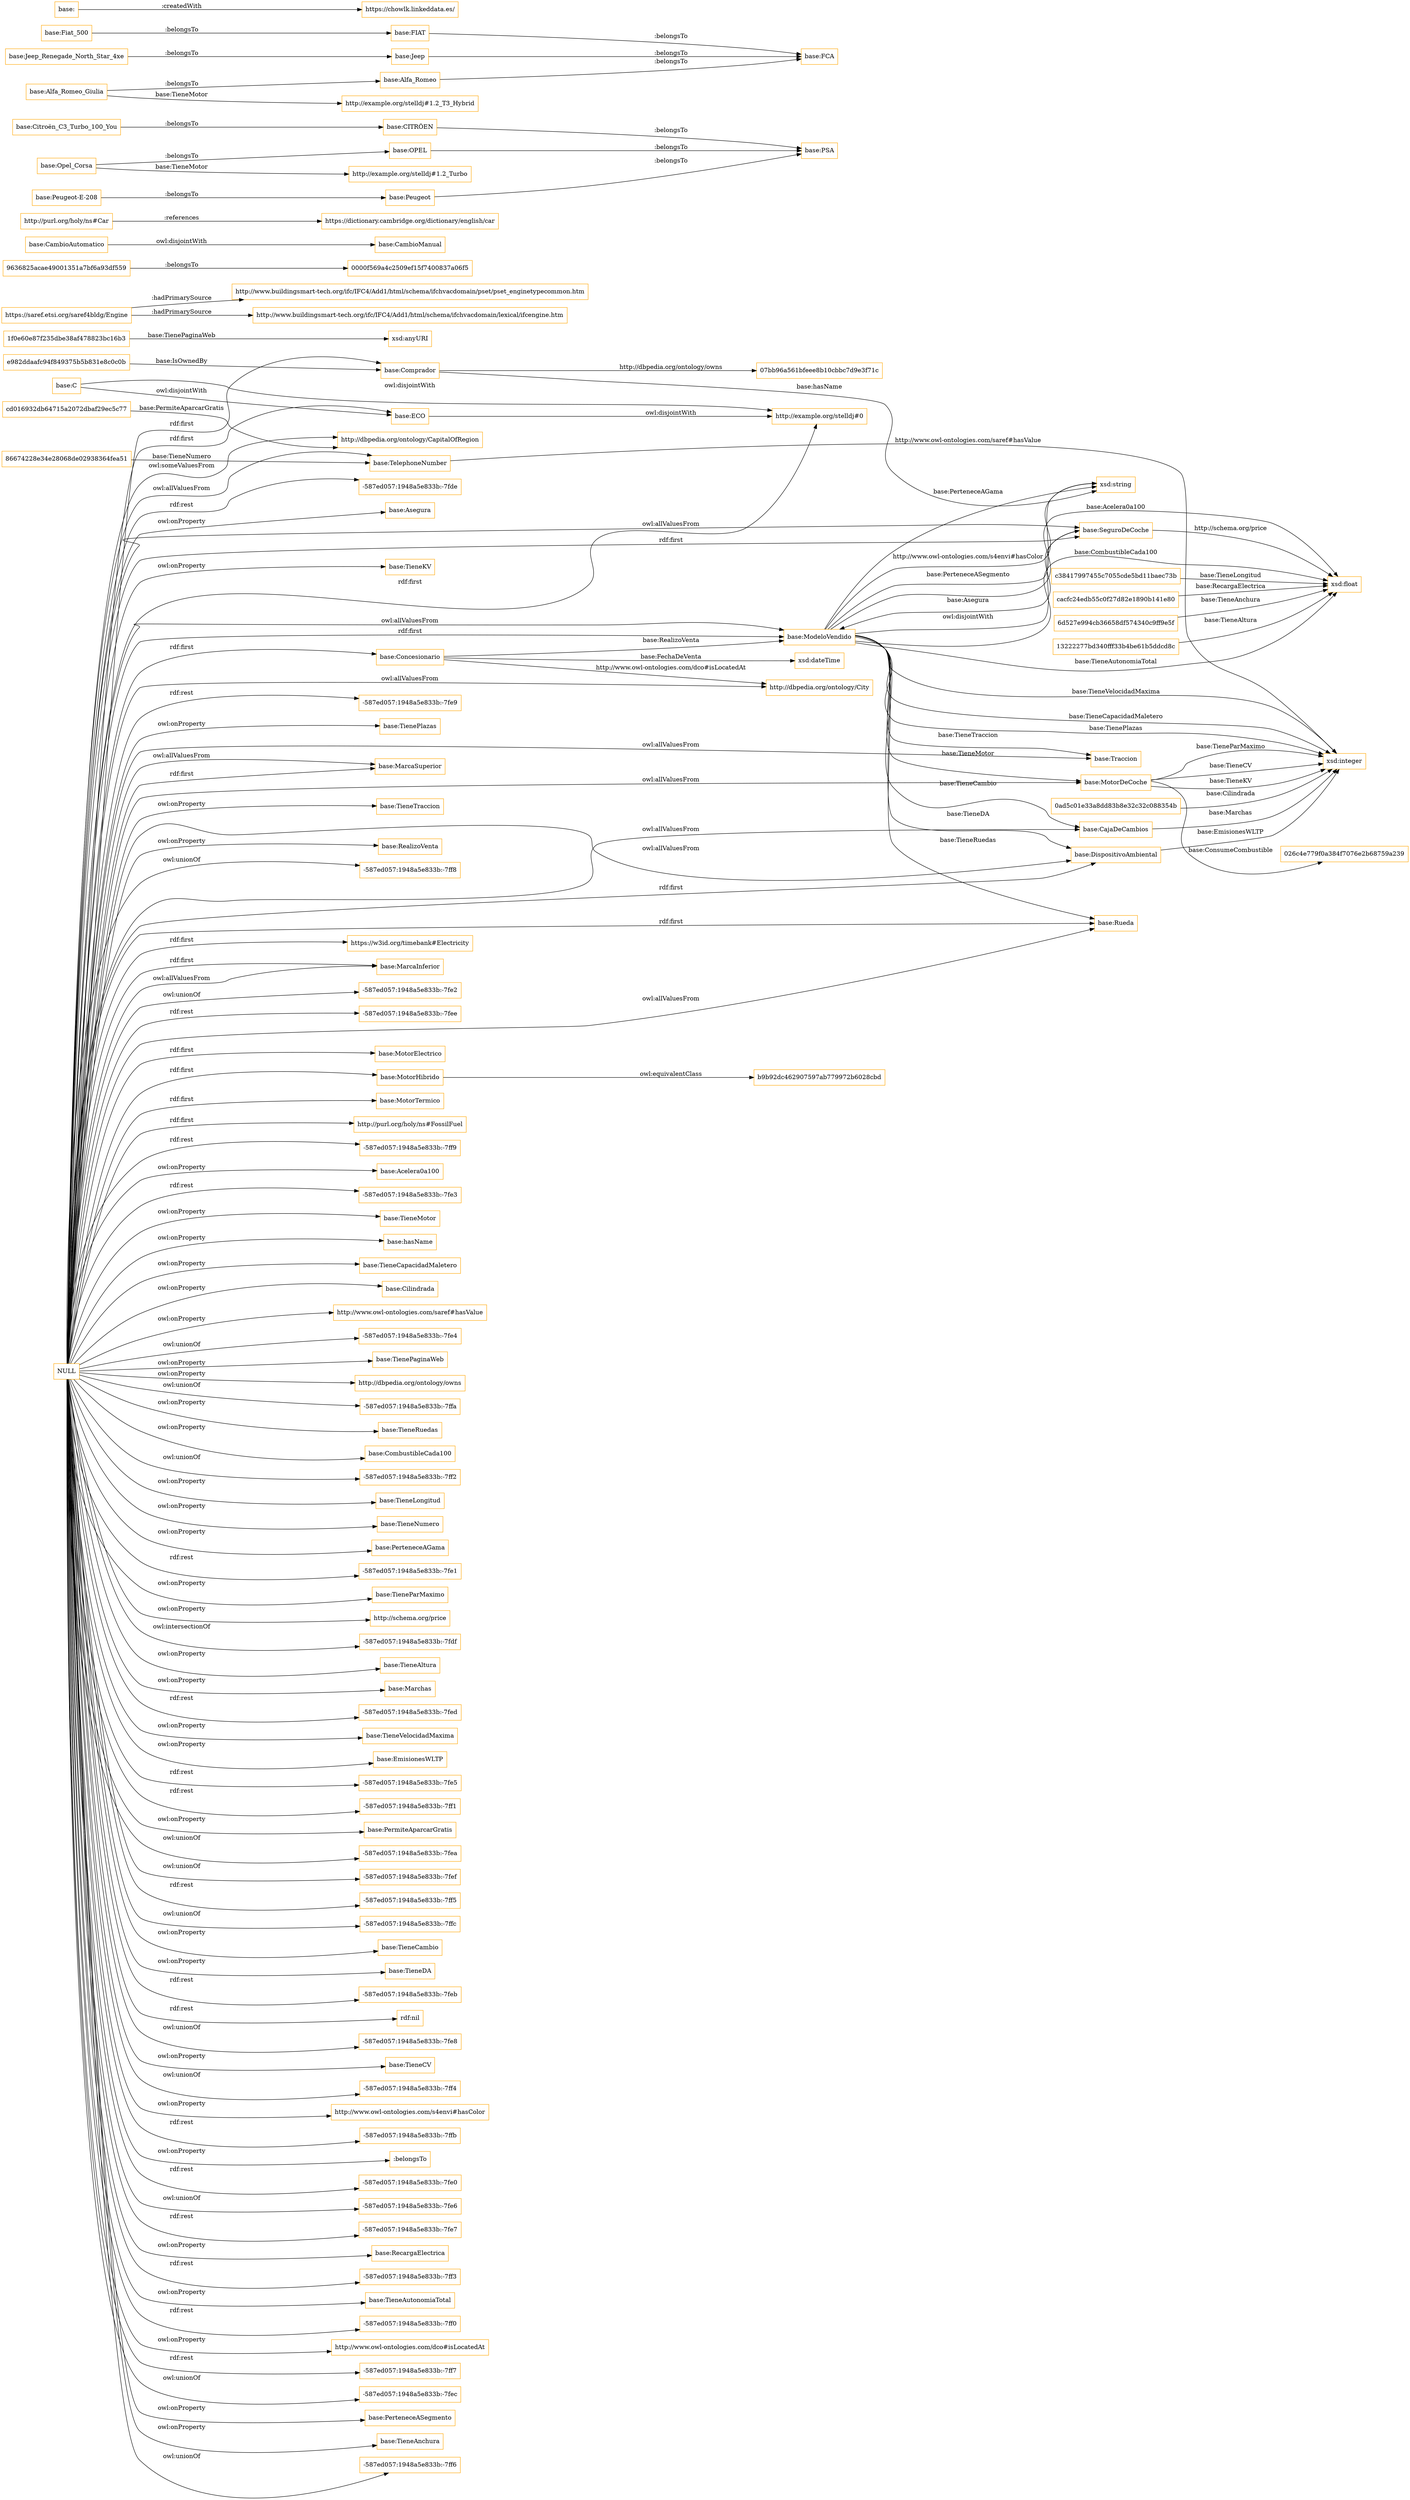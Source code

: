 digraph ar2dtool_diagram { 
rankdir=LR;
size="1501"
node [shape = rectangle, color="orange"]; "base:Traccion" "1f0e60e87f235dbe38af478823bc16b3" "base:SeguroDeCoche" "base:MarcaSuperior" "http://dbpedia.org/ontology/CapitalOfRegion" "base:DispositivoAmbiental" "c38417997455c7055cde5bd11baec73b" "https://saref.etsi.org/saref4bldg/Engine" "e982ddaafc94f849375b5b831e8c0c0b" "0000f569a4c2509ef15f7400837a06f5" "base:TelephoneNumber" "base:Comprador" "cacfc24edb55c0f27d82e1890b141e80" "base:MotorDeCoche" "base:Rueda" "base:Concesionario" "base:CambioManual" "https://w3id.org/timebank#Electricity" "base:CajaDeCambios" "86674228e34e28068de02938364fea51" "base:MarcaInferior" "base:CambioAutomatico" "026c4e779f0a384f7076e2b68759a239" "http://dbpedia.org/ontology/City" "base:C" "base:ECO" "http://purl.org/holy/ns#Car" "base:ModeloVendido" "07bb96a561bfeee8b10cbbc7d9e3f71c" "base:MotorElectrico" "0ad5c01e33a8dd83b8e32c32c088354b" "6d527e994cb36658df574340c9ff9e5f" "base:MotorHibrido" "http://example.org/stelldj#0" "b9b92dc462907597ab779972b6028cbd" "9636825acae49001351a7bf6a93df559" "base:MotorTermico" "http://purl.org/holy/ns#FossilFuel" "cd016932db64715a2072dbaf29ec5c77" "13222277bd340fff33b4be61b5ddcd8c" ; /*classes style*/
	"base:C" -> "http://example.org/stelldj#0" [ label = "owl:disjointWith" ];
	"base:C" -> "base:ECO" [ label = "owl:disjointWith" ];
	"base:Citroën_C3_Turbo_100_You" -> "base:CITRÖEN" [ label = ":belongsTo" ];
	"base:Fiat_500" -> "base:FIAT" [ label = ":belongsTo" ];
	"base:Jeep_Renegade_North_Star_4xe" -> "base:Jeep" [ label = ":belongsTo" ];
	"http://purl.org/holy/ns#Car" -> "https://dictionary.cambridge.org/dictionary/english/car" [ label = ":references" ];
	"base:Opel_Corsa" -> "base:OPEL" [ label = ":belongsTo" ];
	"base:Opel_Corsa" -> "http://example.org/stelldj#1.2_Turbo" [ label = "base:TieneMotor" ];
	"base:Alfa_Romeo_Giulia" -> "base:Alfa_Romeo" [ label = ":belongsTo" ];
	"base:Alfa_Romeo_Giulia" -> "http://example.org/stelldj#1.2_T3_Hybrid" [ label = "base:TieneMotor" ];
	"base:CITRÖEN" -> "base:PSA" [ label = ":belongsTo" ];
	"base:FIAT" -> "base:FCA" [ label = ":belongsTo" ];
	"base:CambioAutomatico" -> "base:CambioManual" [ label = "owl:disjointWith" ];
	"NULL" -> "base:Traccion" [ label = "owl:allValuesFrom" ];
	"NULL" -> "-587ed057:1948a5e833b:-7ff9" [ label = "rdf:rest" ];
	"NULL" -> "base:Acelera0a100" [ label = "owl:onProperty" ];
	"NULL" -> "base:MarcaInferior" [ label = "owl:allValuesFrom" ];
	"NULL" -> "-587ed057:1948a5e833b:-7fe3" [ label = "rdf:rest" ];
	"NULL" -> "base:TieneMotor" [ label = "owl:onProperty" ];
	"NULL" -> "base:hasName" [ label = "owl:onProperty" ];
	"NULL" -> "base:Comprador" [ label = "rdf:first" ];
	"NULL" -> "base:TieneCapacidadMaletero" [ label = "owl:onProperty" ];
	"NULL" -> "base:Cilindrada" [ label = "owl:onProperty" ];
	"NULL" -> "http://www.owl-ontologies.com/saref#hasValue" [ label = "owl:onProperty" ];
	"NULL" -> "base:MotorTermico" [ label = "rdf:first" ];
	"NULL" -> "-587ed057:1948a5e833b:-7fe4" [ label = "owl:unionOf" ];
	"NULL" -> "base:TienePaginaWeb" [ label = "owl:onProperty" ];
	"NULL" -> "http://dbpedia.org/ontology/owns" [ label = "owl:onProperty" ];
	"NULL" -> "-587ed057:1948a5e833b:-7ffa" [ label = "owl:unionOf" ];
	"NULL" -> "base:TieneRuedas" [ label = "owl:onProperty" ];
	"NULL" -> "base:CombustibleCada100" [ label = "owl:onProperty" ];
	"NULL" -> "-587ed057:1948a5e833b:-7ff2" [ label = "owl:unionOf" ];
	"NULL" -> "base:TieneLongitud" [ label = "owl:onProperty" ];
	"NULL" -> "base:TieneNumero" [ label = "owl:onProperty" ];
	"NULL" -> "http://example.org/stelldj#0" [ label = "rdf:first" ];
	"NULL" -> "base:PerteneceAGama" [ label = "owl:onProperty" ];
	"NULL" -> "base:ModeloVendido" [ label = "owl:allValuesFrom" ];
	"NULL" -> "-587ed057:1948a5e833b:-7fe1" [ label = "rdf:rest" ];
	"NULL" -> "base:TieneParMaximo" [ label = "owl:onProperty" ];
	"NULL" -> "http://schema.org/price" [ label = "owl:onProperty" ];
	"NULL" -> "-587ed057:1948a5e833b:-7fdf" [ label = "owl:intersectionOf" ];
	"NULL" -> "base:TieneAltura" [ label = "owl:onProperty" ];
	"NULL" -> "base:Marchas" [ label = "owl:onProperty" ];
	"NULL" -> "-587ed057:1948a5e833b:-7fed" [ label = "rdf:rest" ];
	"NULL" -> "base:TieneVelocidadMaxima" [ label = "owl:onProperty" ];
	"NULL" -> "base:EmisionesWLTP" [ label = "owl:onProperty" ];
	"NULL" -> "-587ed057:1948a5e833b:-7fe5" [ label = "rdf:rest" ];
	"NULL" -> "-587ed057:1948a5e833b:-7ff1" [ label = "rdf:rest" ];
	"NULL" -> "base:PermiteAparcarGratis" [ label = "owl:onProperty" ];
	"NULL" -> "-587ed057:1948a5e833b:-7fea" [ label = "owl:unionOf" ];
	"NULL" -> "-587ed057:1948a5e833b:-7fef" [ label = "owl:unionOf" ];
	"NULL" -> "base:ModeloVendido" [ label = "rdf:first" ];
	"NULL" -> "base:Rueda" [ label = "owl:allValuesFrom" ];
	"NULL" -> "-587ed057:1948a5e833b:-7ff5" [ label = "rdf:rest" ];
	"NULL" -> "base:CajaDeCambios" [ label = "owl:allValuesFrom" ];
	"NULL" -> "-587ed057:1948a5e833b:-7ffc" [ label = "owl:unionOf" ];
	"NULL" -> "base:TieneCambio" [ label = "owl:onProperty" ];
	"NULL" -> "https://w3id.org/timebank#Electricity" [ label = "rdf:first" ];
	"NULL" -> "base:TieneDA" [ label = "owl:onProperty" ];
	"NULL" -> "-587ed057:1948a5e833b:-7feb" [ label = "rdf:rest" ];
	"NULL" -> "rdf:nil" [ label = "rdf:rest" ];
	"NULL" -> "base:DispositivoAmbiental" [ label = "owl:allValuesFrom" ];
	"NULL" -> "-587ed057:1948a5e833b:-7fe8" [ label = "owl:unionOf" ];
	"NULL" -> "base:DispositivoAmbiental" [ label = "rdf:first" ];
	"NULL" -> "base:TieneCV" [ label = "owl:onProperty" ];
	"NULL" -> "http://purl.org/holy/ns#FossilFuel" [ label = "rdf:first" ];
	"NULL" -> "-587ed057:1948a5e833b:-7ff4" [ label = "owl:unionOf" ];
	"NULL" -> "http://www.owl-ontologies.com/s4envi#hasColor" [ label = "owl:onProperty" ];
	"NULL" -> "base:MarcaSuperior" [ label = "rdf:first" ];
	"NULL" -> "-587ed057:1948a5e833b:-7ffb" [ label = "rdf:rest" ];
	"NULL" -> ":belongsTo" [ label = "owl:onProperty" ];
	"NULL" -> "-587ed057:1948a5e833b:-7fe0" [ label = "rdf:rest" ];
	"NULL" -> "-587ed057:1948a5e833b:-7fe6" [ label = "owl:unionOf" ];
	"NULL" -> "base:SeguroDeCoche" [ label = "owl:allValuesFrom" ];
	"NULL" -> "base:Concesionario" [ label = "rdf:first" ];
	"NULL" -> "base:SeguroDeCoche" [ label = "rdf:first" ];
	"NULL" -> "-587ed057:1948a5e833b:-7fe7" [ label = "rdf:rest" ];
	"NULL" -> "base:MotorElectrico" [ label = "rdf:first" ];
	"NULL" -> "base:RecargaElectrica" [ label = "owl:onProperty" ];
	"NULL" -> "base:Rueda" [ label = "rdf:first" ];
	"NULL" -> "-587ed057:1948a5e833b:-7ff3" [ label = "rdf:rest" ];
	"NULL" -> "base:TieneAutonomiaTotal" [ label = "owl:onProperty" ];
	"NULL" -> "base:ECO" [ label = "rdf:first" ];
	"NULL" -> "-587ed057:1948a5e833b:-7ff0" [ label = "rdf:rest" ];
	"NULL" -> "http://www.owl-ontologies.com/dco#isLocatedAt" [ label = "owl:onProperty" ];
	"NULL" -> "-587ed057:1948a5e833b:-7ff7" [ label = "rdf:rest" ];
	"NULL" -> "base:MarcaInferior" [ label = "rdf:first" ];
	"NULL" -> "-587ed057:1948a5e833b:-7fec" [ label = "owl:unionOf" ];
	"NULL" -> "http://dbpedia.org/ontology/CapitalOfRegion" [ label = "owl:someValuesFrom" ];
	"NULL" -> "base:MotorHibrido" [ label = "rdf:first" ];
	"NULL" -> "base:PerteneceASegmento" [ label = "owl:onProperty" ];
	"NULL" -> "base:TieneAnchura" [ label = "owl:onProperty" ];
	"NULL" -> "-587ed057:1948a5e833b:-7ff6" [ label = "owl:unionOf" ];
	"NULL" -> "-587ed057:1948a5e833b:-7fde" [ label = "rdf:rest" ];
	"NULL" -> "base:TelephoneNumber" [ label = "owl:allValuesFrom" ];
	"NULL" -> "base:MotorDeCoche" [ label = "owl:allValuesFrom" ];
	"NULL" -> "http://dbpedia.org/ontology/City" [ label = "owl:allValuesFrom" ];
	"NULL" -> "base:Asegura" [ label = "owl:onProperty" ];
	"NULL" -> "base:MarcaSuperior" [ label = "owl:allValuesFrom" ];
	"NULL" -> "base:TieneKV" [ label = "owl:onProperty" ];
	"NULL" -> "-587ed057:1948a5e833b:-7fe9" [ label = "rdf:rest" ];
	"NULL" -> "base:TienePlazas" [ label = "owl:onProperty" ];
	"NULL" -> "base:TieneTraccion" [ label = "owl:onProperty" ];
	"NULL" -> "base:RealizoVenta" [ label = "owl:onProperty" ];
	"NULL" -> "-587ed057:1948a5e833b:-7ff8" [ label = "owl:unionOf" ];
	"NULL" -> "-587ed057:1948a5e833b:-7fe2" [ label = "owl:unionOf" ];
	"NULL" -> "-587ed057:1948a5e833b:-7fee" [ label = "rdf:rest" ];
	"base:Alfa_Romeo" -> "base:FCA" [ label = ":belongsTo" ];
	"base:Peugeot" -> "base:PSA" [ label = ":belongsTo" ];
	"base:Jeep" -> "base:FCA" [ label = ":belongsTo" ];
	"base:OPEL" -> "base:PSA" [ label = ":belongsTo" ];
	"base:MotorHibrido" -> "b9b92dc462907597ab779972b6028cbd" [ label = "owl:equivalentClass" ];
	"base:Peugeot-E-208" -> "base:Peugeot" [ label = ":belongsTo" ];
	"https://saref.etsi.org/saref4bldg/Engine" -> "http://www.buildingsmart-tech.org/ifc/IFC4/Add1/html/schema/ifchvacdomain/pset/pset_enginetypecommon.htm" [ label = ":hadPrimarySource" ];
	"https://saref.etsi.org/saref4bldg/Engine" -> "http://www.buildingsmart-tech.org/ifc/IFC4/Add1/html/schema/ifchvacdomain/lexical/ifcengine.htm" [ label = ":hadPrimarySource" ];
	"base:ECO" -> "http://example.org/stelldj#0" [ label = "owl:disjointWith" ];
	"base:ModeloVendido" -> "base:SeguroDeCoche" [ label = "owl:disjointWith" ];
	"base:" -> "https://chowlk.linkeddata.es/" [ label = ":createdWith" ];
	"e982ddaafc94f849375b5b831e8c0c0b" -> "base:Comprador" [ label = "base:IsOwnedBy" ];
	"base:Comprador" -> "xsd:string" [ label = "base:hasName" ];
	"base:Concesionario" -> "xsd:dateTime" [ label = "base:FechaDeVenta" ];
	"86674228e34e28068de02938364fea51" -> "base:TelephoneNumber" [ label = "base:TieneNumero" ];
	"base:ModeloVendido" -> "base:Traccion" [ label = "base:TieneTraccion" ];
	"1f0e60e87f235dbe38af478823bc16b3" -> "xsd:anyURI" [ label = "base:TienePaginaWeb" ];
	"c38417997455c7055cde5bd11baec73b" -> "xsd:float" [ label = "base:TieneLongitud" ];
	"13222277bd340fff33b4be61b5ddcd8c" -> "xsd:float" [ label = "base:TieneAltura" ];
	"base:ModeloVendido" -> "xsd:float" [ label = "base:Acelera0a100" ];
	"base:MotorDeCoche" -> "xsd:integer" [ label = "base:TieneCV" ];
	"base:TelephoneNumber" -> "xsd:integer" [ label = "http://www.owl-ontologies.com/saref#hasValue" ];
	"base:ModeloVendido" -> "base:Rueda" [ label = "base:TieneRuedas" ];
	"base:MotorDeCoche" -> "026c4e779f0a384f7076e2b68759a239" [ label = "base:ConsumeCombustible" ];
	"base:Concesionario" -> "base:ModeloVendido" [ label = "base:RealizoVenta" ];
	"base:Concesionario" -> "http://dbpedia.org/ontology/City" [ label = "http://www.owl-ontologies.com/dco#isLocatedAt" ];
	"base:SeguroDeCoche" -> "xsd:float" [ label = "http://schema.org/price" ];
	"base:SeguroDeCoche" -> "base:ModeloVendido" [ label = "base:Asegura" ];
	"base:ModeloVendido" -> "base:DispositivoAmbiental" [ label = "base:TieneDA" ];
	"base:ModeloVendido" -> "base:CajaDeCambios" [ label = "base:TieneCambio" ];
	"base:ModeloVendido" -> "xsd:float" [ label = "base:CombustibleCada100" ];
	"6d527e994cb36658df574340c9ff9e5f" -> "xsd:float" [ label = "base:TieneAnchura" ];
	"base:ModeloVendido" -> "xsd:string" [ label = "base:PerteneceAGama" ];
	"base:ModeloVendido" -> "xsd:integer" [ label = "base:TieneVelocidadMaxima" ];
	"base:ModeloVendido" -> "xsd:integer" [ label = "base:TieneCapacidadMaletero" ];
	"base:MotorDeCoche" -> "xsd:integer" [ label = "base:TieneKV" ];
	"base:ModeloVendido" -> "xsd:string" [ label = "http://www.owl-ontologies.com/s4envi#hasColor" ];
	"base:ModeloVendido" -> "xsd:float" [ label = "base:TieneAutonomiaTotal" ];
	"9636825acae49001351a7bf6a93df559" -> "0000f569a4c2509ef15f7400837a06f5" [ label = ":belongsTo" ];
	"base:CajaDeCambios" -> "xsd:integer" [ label = "base:Marchas" ];
	"base:ModeloVendido" -> "base:MotorDeCoche" [ label = "base:TieneMotor" ];
	"base:ModeloVendido" -> "xsd:string" [ label = "base:PerteneceASegmento" ];
	"cacfc24edb55c0f27d82e1890b141e80" -> "xsd:float" [ label = "base:RecargaElectrica" ];
	"base:Comprador" -> "07bb96a561bfeee8b10cbbc7d9e3f71c" [ label = "http://dbpedia.org/ontology/owns" ];
	"base:ModeloVendido" -> "xsd:integer" [ label = "base:TienePlazas" ];
	"base:MotorDeCoche" -> "xsd:integer" [ label = "base:TieneParMaximo" ];
	"0ad5c01e33a8dd83b8e32c32c088354b" -> "xsd:integer" [ label = "base:Cilindrada" ];
	"base:DispositivoAmbiental" -> "xsd:integer" [ label = "base:EmisionesWLTP" ];
	"cd016932db64715a2072dbaf29ec5c77" -> "http://dbpedia.org/ontology/CapitalOfRegion" [ label = "base:PermiteAparcarGratis" ];

}
